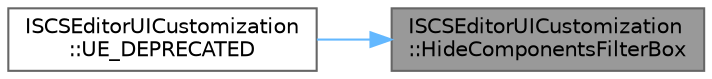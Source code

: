 digraph "ISCSEditorUICustomization::HideComponentsFilterBox"
{
 // INTERACTIVE_SVG=YES
 // LATEX_PDF_SIZE
  bgcolor="transparent";
  edge [fontname=Helvetica,fontsize=10,labelfontname=Helvetica,labelfontsize=10];
  node [fontname=Helvetica,fontsize=10,shape=box,height=0.2,width=0.4];
  rankdir="RL";
  Node1 [id="Node000001",label="ISCSEditorUICustomization\l::HideComponentsFilterBox",height=0.2,width=0.4,color="gray40", fillcolor="grey60", style="filled", fontcolor="black",tooltip=" "];
  Node1 -> Node2 [id="edge1_Node000001_Node000002",dir="back",color="steelblue1",style="solid",tooltip=" "];
  Node2 [id="Node000002",label="ISCSEditorUICustomization\l::UE_DEPRECATED",height=0.2,width=0.4,color="grey40", fillcolor="white", style="filled",URL="$da/d9e/classISCSEditorUICustomization.html#accbeb0c0a4c85ade858257d5a7abb073",tooltip=" "];
}
